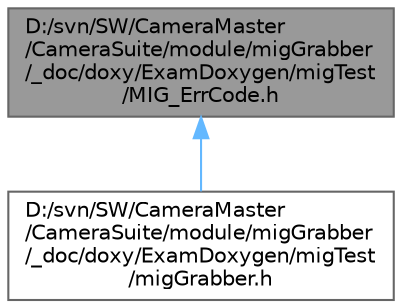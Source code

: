 digraph "D:/svn/SW/CameraMaster/CameraSuite/module/migGrabber/_doc/doxy/ExamDoxygen/migTest/MIG_ErrCode.h"
{
 // LATEX_PDF_SIZE
  bgcolor="transparent";
  edge [fontname=Helvetica,fontsize=10,labelfontname=Helvetica,labelfontsize=10];
  node [fontname=Helvetica,fontsize=10,shape=box,height=0.2,width=0.4];
  Node1 [id="Node000001",label="D:/svn/SW/CameraMaster\l/CameraSuite/module/migGrabber\l/_doc/doxy/ExamDoxygen/migTest\l/MIG_ErrCode.h",height=0.2,width=0.4,color="gray40", fillcolor="grey60", style="filled", fontcolor="black",tooltip=" "];
  Node1 -> Node2 [id="edge1_Node000001_Node000002",dir="back",color="steelblue1",style="solid",tooltip=" "];
  Node2 [id="Node000002",label="D:/svn/SW/CameraMaster\l/CameraSuite/module/migGrabber\l/_doc/doxy/ExamDoxygen/migTest\l/migGrabber.h",height=0.2,width=0.4,color="grey40", fillcolor="white", style="filled",URL="$mig_grabber_8h.html",tooltip=" "];
}

